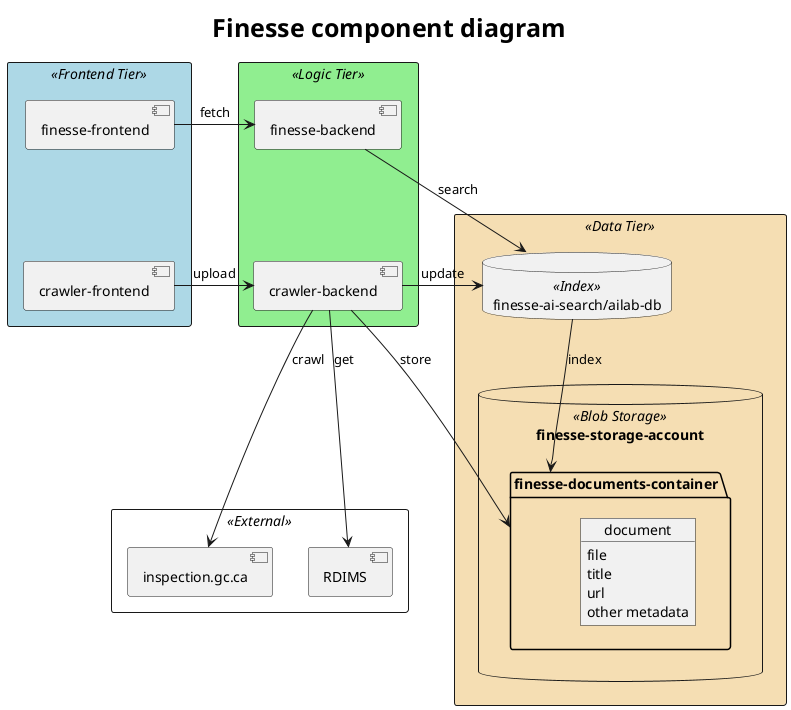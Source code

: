 @startuml Finesse component diagram
allowmixing
title <size:25>Finesse component diagram</size>

skinparam rectangle {
    BackgroundColor<<Frontend Tier>> LightBlue
    BackgroundColor<<Logic Tier>> LightGreen
    BackgroundColor<<External>> none
    BackgroundColor<<Data Tier>> Wheat
}


rectangle  <<Frontend Tier>> {
    component "finesse-frontend" as ff
    component "crawler-frontend" as cf
}


rectangle <<Logic Tier>> {
    component "finesse-backend" as fb
    component "crawler-backend" as cb
}

rectangle <<External >> {
    component "inspection.gc.ca" as igc
    component RDIMS
}


rectangle  <<Data Tier>> {
    database "finesse-ai-search/ailab-db" <<Index>> as db
    database "finesse-storage-account" <<Blob Storage>> as bs {
        folder "finesse-documents-container" as fdc {
            object document {
                file
                title
                url
                other metadata
            }
        }
    }
}


ff-[hidden]-> cf
fb-[hidden]-> cb
ff -r-> fb : fetch
cf -r-> cb : upload
cb -d-> igc : crawl
cb -d-> RDIMS : get
cb -r-> fdc : store
cb -r-> db: update
fb -r-> db: search
db --> fdc : index

@enduml
